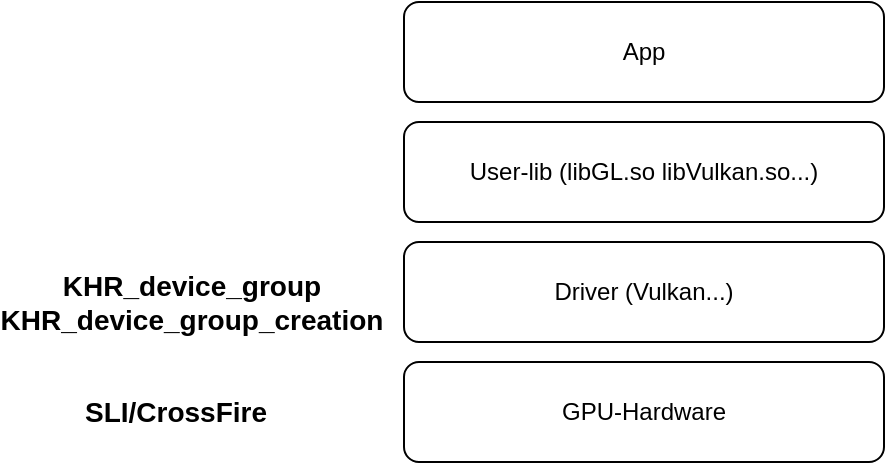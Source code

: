 <mxfile version="14.0.1" type="github">
  <diagram id="u4OLCe4_5poDL3rUc6o_" name="Page-1">
    <mxGraphModel dx="1209" dy="836" grid="1" gridSize="10" guides="1" tooltips="1" connect="1" arrows="1" fold="1" page="1" pageScale="1" pageWidth="827" pageHeight="1169" math="0" shadow="0">
      <root>
        <mxCell id="0" />
        <mxCell id="1" parent="0" />
        <mxCell id="B-zAyvG-0LGMVqdCT4fb-1" value="App" style="rounded=1;whiteSpace=wrap;html=1;" vertex="1" parent="1">
          <mxGeometry x="330" y="250" width="240" height="50" as="geometry" />
        </mxCell>
        <mxCell id="B-zAyvG-0LGMVqdCT4fb-3" value="User-lib (libGL.so libVulkan.so...)" style="rounded=1;whiteSpace=wrap;html=1;" vertex="1" parent="1">
          <mxGeometry x="330" y="310" width="240" height="50" as="geometry" />
        </mxCell>
        <mxCell id="B-zAyvG-0LGMVqdCT4fb-4" value="Driver (Vulkan...)" style="rounded=1;whiteSpace=wrap;html=1;" vertex="1" parent="1">
          <mxGeometry x="330" y="370" width="240" height="50" as="geometry" />
        </mxCell>
        <mxCell id="B-zAyvG-0LGMVqdCT4fb-5" value="GPU-Hardware" style="rounded=1;whiteSpace=wrap;html=1;" vertex="1" parent="1">
          <mxGeometry x="330" y="430" width="240" height="50" as="geometry" />
        </mxCell>
        <mxCell id="B-zAyvG-0LGMVqdCT4fb-6" value="&lt;font style=&quot;font-size: 14px&quot;&gt;&lt;b&gt;SLI/CrossFire&lt;/b&gt;&lt;/font&gt;" style="text;html=1;strokeColor=none;fillColor=none;align=center;verticalAlign=middle;whiteSpace=wrap;rounded=0;" vertex="1" parent="1">
          <mxGeometry x="196" y="445" width="40" height="20" as="geometry" />
        </mxCell>
        <mxCell id="B-zAyvG-0LGMVqdCT4fb-8" value="&lt;font style=&quot;font-size: 14px&quot;&gt;&lt;b&gt;KHR_device_group&lt;br&gt;KHR_device_group_creation&lt;/b&gt;&lt;/font&gt;" style="text;html=1;strokeColor=none;fillColor=none;align=center;verticalAlign=middle;whiteSpace=wrap;rounded=0;" vertex="1" parent="1">
          <mxGeometry x="204" y="390" width="40" height="20" as="geometry" />
        </mxCell>
      </root>
    </mxGraphModel>
  </diagram>
</mxfile>
